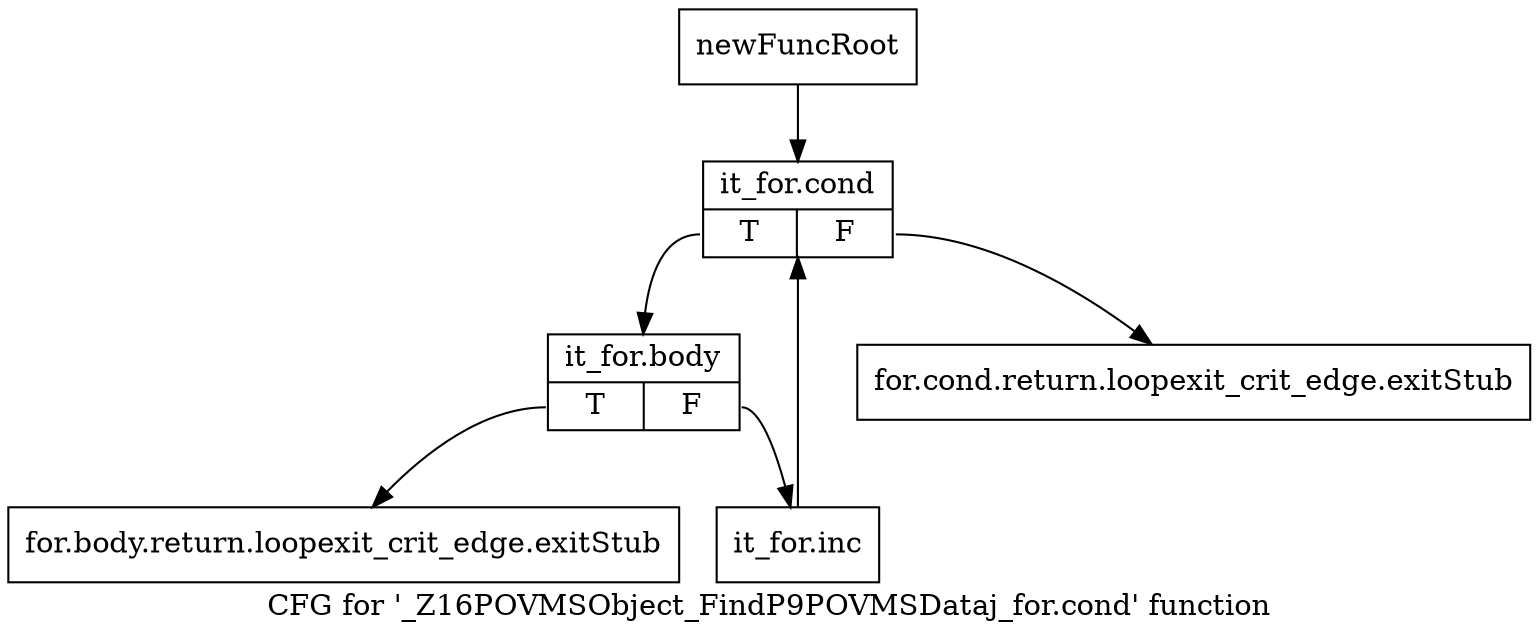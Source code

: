 digraph "CFG for '_Z16POVMSObject_FindP9POVMSDataj_for.cond' function" {
	label="CFG for '_Z16POVMSObject_FindP9POVMSDataj_for.cond' function";

	Node0x2a77e50 [shape=record,label="{newFuncRoot}"];
	Node0x2a77e50 -> Node0x2a7afe0;
	Node0x2a7aad0 [shape=record,label="{for.cond.return.loopexit_crit_edge.exitStub}"];
	Node0x2a7ab20 [shape=record,label="{for.body.return.loopexit_crit_edge.exitStub}"];
	Node0x2a7afe0 [shape=record,label="{it_for.cond|{<s0>T|<s1>F}}"];
	Node0x2a7afe0:s0 -> Node0x2a7b030;
	Node0x2a7afe0:s1 -> Node0x2a7aad0;
	Node0x2a7b030 [shape=record,label="{it_for.body|{<s0>T|<s1>F}}"];
	Node0x2a7b030:s0 -> Node0x2a7ab20;
	Node0x2a7b030:s1 -> Node0x2a7b080;
	Node0x2a7b080 [shape=record,label="{it_for.inc}"];
	Node0x2a7b080 -> Node0x2a7afe0;
}
